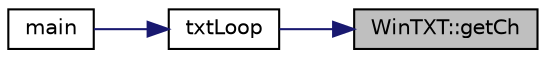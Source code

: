 digraph "WinTXT::getCh"
{
 // LATEX_PDF_SIZE
  bgcolor="transparent";
  edge [fontname="Helvetica",fontsize="10",labelfontname="Helvetica",labelfontsize="10"];
  node [fontname="Helvetica",fontsize="10",shape=record];
  rankdir="RL";
  Node1 [label="WinTXT::getCh",height=0.2,width=0.4,color="black", fillcolor="grey75", style="filled", fontcolor="black",tooltip=" "];
  Node1 -> Node2 [dir="back",color="midnightblue",fontsize="10",style="solid",fontname="Helvetica"];
  Node2 [label="txtLoop",height=0.2,width=0.4,color="black",URL="$gameTxt_8cpp.html#a5eeb0d13b5fe5eba2c9d7415842d36d9",tooltip=" "];
  Node2 -> Node3 [dir="back",color="midnightblue",fontsize="10",style="solid",fontname="Helvetica"];
  Node3 [label="main",height=0.2,width=0.4,color="black",URL="$main_8cpp.html#a0ddf1224851353fc92bfbff6f499fa97",tooltip=" "];
}
